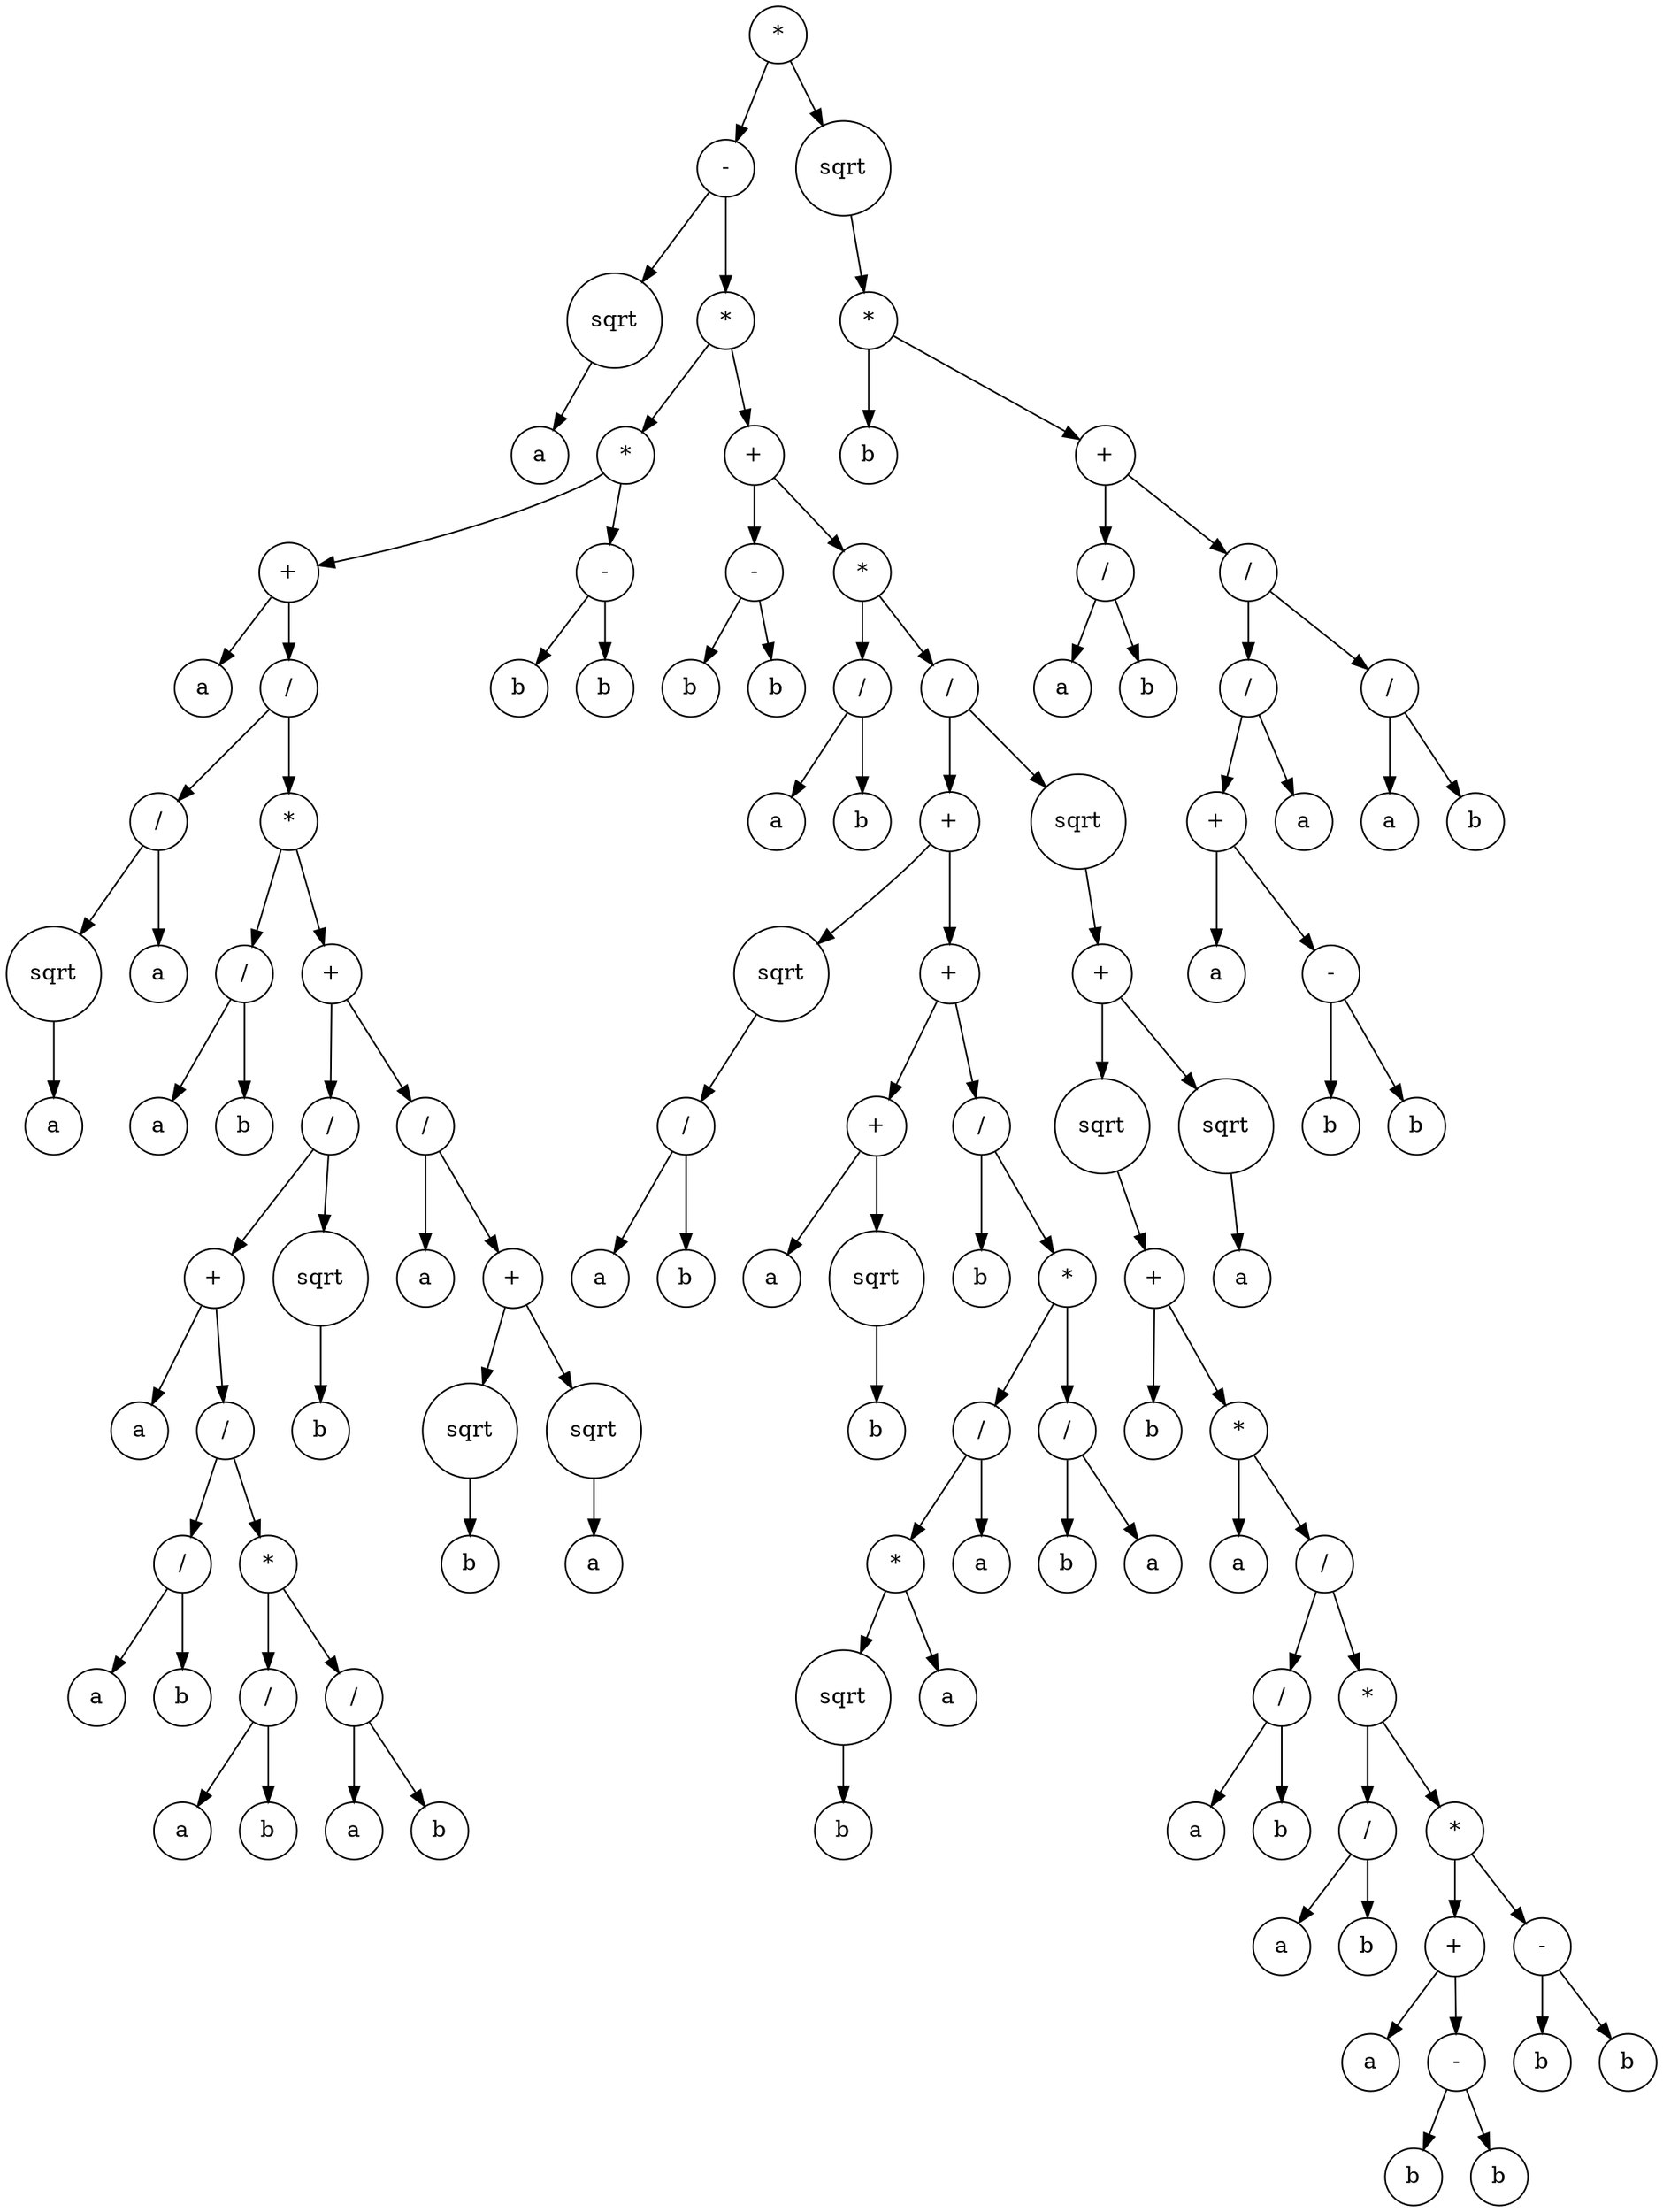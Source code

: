 digraph g {
graph [ordering=out];
node [shape=circle];
n[label = "*"];
n0[label = "-"];
n00[label = "sqrt"];
n000[label = "a"];
n00 -> n000;
n0 -> n00;
n01[label = "*"];
n010[label = "*"];
n0100[label = "+"];
n01000[label = "a"];
n0100 -> n01000;
n01001[label = "/"];
n010010[label = "/"];
n0100100[label = "sqrt"];
n01001000[label = "a"];
n0100100 -> n01001000;
n010010 -> n0100100;
n0100101[label = "a"];
n010010 -> n0100101;
n01001 -> n010010;
n010011[label = "*"];
n0100110[label = "/"];
n01001100[label = "a"];
n0100110 -> n01001100;
n01001101[label = "b"];
n0100110 -> n01001101;
n010011 -> n0100110;
n0100111[label = "+"];
n01001110[label = "/"];
n010011100[label = "+"];
n0100111000[label = "a"];
n010011100 -> n0100111000;
n0100111001[label = "/"];
n01001110010[label = "/"];
n010011100100[label = "a"];
n01001110010 -> n010011100100;
n010011100101[label = "b"];
n01001110010 -> n010011100101;
n0100111001 -> n01001110010;
n01001110011[label = "*"];
n010011100110[label = "/"];
n0100111001100[label = "a"];
n010011100110 -> n0100111001100;
n0100111001101[label = "b"];
n010011100110 -> n0100111001101;
n01001110011 -> n010011100110;
n010011100111[label = "/"];
n0100111001110[label = "a"];
n010011100111 -> n0100111001110;
n0100111001111[label = "b"];
n010011100111 -> n0100111001111;
n01001110011 -> n010011100111;
n0100111001 -> n01001110011;
n010011100 -> n0100111001;
n01001110 -> n010011100;
n010011101[label = "sqrt"];
n0100111010[label = "b"];
n010011101 -> n0100111010;
n01001110 -> n010011101;
n0100111 -> n01001110;
n01001111[label = "/"];
n010011110[label = "a"];
n01001111 -> n010011110;
n010011111[label = "+"];
n0100111110[label = "sqrt"];
n01001111100[label = "b"];
n0100111110 -> n01001111100;
n010011111 -> n0100111110;
n0100111111[label = "sqrt"];
n01001111110[label = "a"];
n0100111111 -> n01001111110;
n010011111 -> n0100111111;
n01001111 -> n010011111;
n0100111 -> n01001111;
n010011 -> n0100111;
n01001 -> n010011;
n0100 -> n01001;
n010 -> n0100;
n0101[label = "-"];
n01010[label = "b"];
n0101 -> n01010;
n01011[label = "b"];
n0101 -> n01011;
n010 -> n0101;
n01 -> n010;
n011[label = "+"];
n0110[label = "-"];
n01100[label = "b"];
n0110 -> n01100;
n01101[label = "b"];
n0110 -> n01101;
n011 -> n0110;
n0111[label = "*"];
n01110[label = "/"];
n011100[label = "a"];
n01110 -> n011100;
n011101[label = "b"];
n01110 -> n011101;
n0111 -> n01110;
n01111[label = "/"];
n011110[label = "+"];
n0111100[label = "sqrt"];
n01111000[label = "/"];
n011110000[label = "a"];
n01111000 -> n011110000;
n011110001[label = "b"];
n01111000 -> n011110001;
n0111100 -> n01111000;
n011110 -> n0111100;
n0111101[label = "+"];
n01111010[label = "+"];
n011110100[label = "a"];
n01111010 -> n011110100;
n011110101[label = "sqrt"];
n0111101010[label = "b"];
n011110101 -> n0111101010;
n01111010 -> n011110101;
n0111101 -> n01111010;
n01111011[label = "/"];
n011110110[label = "b"];
n01111011 -> n011110110;
n011110111[label = "*"];
n0111101110[label = "/"];
n01111011100[label = "*"];
n011110111000[label = "sqrt"];
n0111101110000[label = "b"];
n011110111000 -> n0111101110000;
n01111011100 -> n011110111000;
n011110111001[label = "a"];
n01111011100 -> n011110111001;
n0111101110 -> n01111011100;
n01111011101[label = "a"];
n0111101110 -> n01111011101;
n011110111 -> n0111101110;
n0111101111[label = "/"];
n01111011110[label = "b"];
n0111101111 -> n01111011110;
n01111011111[label = "a"];
n0111101111 -> n01111011111;
n011110111 -> n0111101111;
n01111011 -> n011110111;
n0111101 -> n01111011;
n011110 -> n0111101;
n01111 -> n011110;
n011111[label = "sqrt"];
n0111110[label = "+"];
n01111100[label = "sqrt"];
n011111000[label = "+"];
n0111110000[label = "b"];
n011111000 -> n0111110000;
n0111110001[label = "*"];
n01111100010[label = "a"];
n0111110001 -> n01111100010;
n01111100011[label = "/"];
n011111000110[label = "/"];
n0111110001100[label = "a"];
n011111000110 -> n0111110001100;
n0111110001101[label = "b"];
n011111000110 -> n0111110001101;
n01111100011 -> n011111000110;
n011111000111[label = "*"];
n0111110001110[label = "/"];
n01111100011100[label = "a"];
n0111110001110 -> n01111100011100;
n01111100011101[label = "b"];
n0111110001110 -> n01111100011101;
n011111000111 -> n0111110001110;
n0111110001111[label = "*"];
n01111100011110[label = "+"];
n011111000111100[label = "a"];
n01111100011110 -> n011111000111100;
n011111000111101[label = "-"];
n0111110001111010[label = "b"];
n011111000111101 -> n0111110001111010;
n0111110001111011[label = "b"];
n011111000111101 -> n0111110001111011;
n01111100011110 -> n011111000111101;
n0111110001111 -> n01111100011110;
n01111100011111[label = "-"];
n011111000111110[label = "b"];
n01111100011111 -> n011111000111110;
n011111000111111[label = "b"];
n01111100011111 -> n011111000111111;
n0111110001111 -> n01111100011111;
n011111000111 -> n0111110001111;
n01111100011 -> n011111000111;
n0111110001 -> n01111100011;
n011111000 -> n0111110001;
n01111100 -> n011111000;
n0111110 -> n01111100;
n01111101[label = "sqrt"];
n011111010[label = "a"];
n01111101 -> n011111010;
n0111110 -> n01111101;
n011111 -> n0111110;
n01111 -> n011111;
n0111 -> n01111;
n011 -> n0111;
n01 -> n011;
n0 -> n01;
n -> n0;
n1[label = "sqrt"];
n10[label = "*"];
n100[label = "b"];
n10 -> n100;
n101[label = "+"];
n1010[label = "/"];
n10100[label = "a"];
n1010 -> n10100;
n10101[label = "b"];
n1010 -> n10101;
n101 -> n1010;
n1011[label = "/"];
n10110[label = "/"];
n101100[label = "+"];
n1011000[label = "a"];
n101100 -> n1011000;
n1011001[label = "-"];
n10110010[label = "b"];
n1011001 -> n10110010;
n10110011[label = "b"];
n1011001 -> n10110011;
n101100 -> n1011001;
n10110 -> n101100;
n101101[label = "a"];
n10110 -> n101101;
n1011 -> n10110;
n10111[label = "/"];
n101110[label = "a"];
n10111 -> n101110;
n101111[label = "b"];
n10111 -> n101111;
n1011 -> n10111;
n101 -> n1011;
n10 -> n101;
n1 -> n10;
n -> n1;
}
